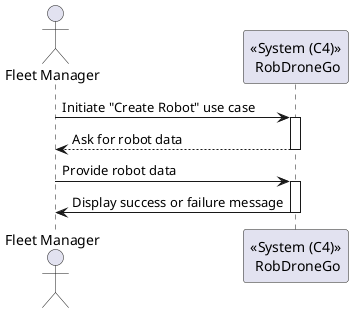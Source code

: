 @startuml

actor "Fleet Manager" as manager

participant "<<System (C4)>>\n RobDroneGo" as system

manager -> system: Initiate "Create Robot" use case
activate system



system --> manager: Ask for robot data
deactivate system
manager -> system: Provide robot data
activate system



system -> manager: Display success or failure message
deactivate system

@enduml

